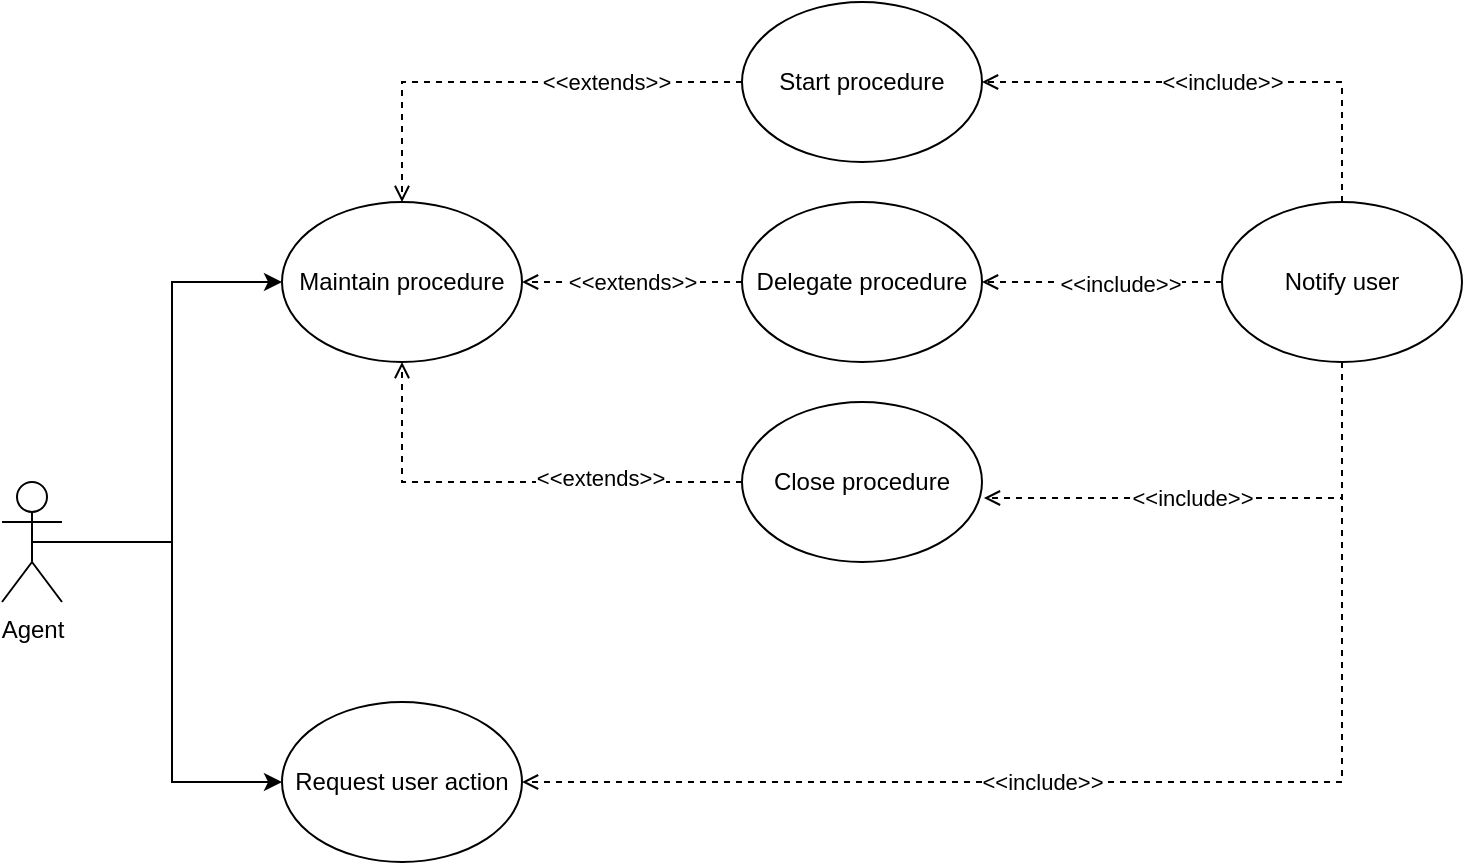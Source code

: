 <mxfile version="13.3.5" type="device"><diagram name="Page-1" id="c4acf3e9-155e-7222-9cf6-157b1a14988f"><mxGraphModel dx="1086" dy="807" grid="1" gridSize="10" guides="1" tooltips="1" connect="1" arrows="1" fold="1" page="1" pageScale="1" pageWidth="850" pageHeight="1100" background="#ffffff" math="0" shadow="0"><root><mxCell id="0"/><mxCell id="1" parent="0"/><mxCell id="tD8MVuSNk1dm8cyAgT25-13" style="edgeStyle=orthogonalEdgeStyle;rounded=0;orthogonalLoop=1;jettySize=auto;html=1;entryX=0;entryY=0.5;entryDx=0;entryDy=0;" edge="1" parent="1" source="tD8MVuSNk1dm8cyAgT25-1" target="tD8MVuSNk1dm8cyAgT25-3"><mxGeometry relative="1" as="geometry"/></mxCell><mxCell id="tD8MVuSNk1dm8cyAgT25-1" value="Agent" style="shape=umlActor;verticalLabelPosition=bottom;labelBackgroundColor=#ffffff;verticalAlign=top;html=1;outlineConnect=0;" vertex="1" parent="1"><mxGeometry x="70" y="260" width="30" height="60" as="geometry"/></mxCell><mxCell id="tD8MVuSNk1dm8cyAgT25-3" value="Maintain procedure" style="ellipse;whiteSpace=wrap;html=1;" vertex="1" parent="1"><mxGeometry x="210" y="120" width="120" height="80" as="geometry"/></mxCell><mxCell id="tD8MVuSNk1dm8cyAgT25-10" style="edgeStyle=orthogonalEdgeStyle;rounded=0;orthogonalLoop=1;jettySize=auto;html=1;dashed=1;endArrow=open;endFill=0;startArrow=none;startFill=0;" edge="1" parent="1" source="tD8MVuSNk1dm8cyAgT25-7" target="tD8MVuSNk1dm8cyAgT25-3"><mxGeometry relative="1" as="geometry"/></mxCell><mxCell id="tD8MVuSNk1dm8cyAgT25-18" value="&amp;lt;&amp;lt;extends&amp;gt;&amp;gt;" style="edgeLabel;html=1;align=center;verticalAlign=middle;resizable=0;points=[];" vertex="1" connectable="0" parent="tD8MVuSNk1dm8cyAgT25-10"><mxGeometry x="-0.408" relative="1" as="geometry"><mxPoint as="offset"/></mxGeometry></mxCell><mxCell id="tD8MVuSNk1dm8cyAgT25-7" value="Start procedure" style="ellipse;whiteSpace=wrap;html=1;" vertex="1" parent="1"><mxGeometry x="440" y="20" width="120" height="80" as="geometry"/></mxCell><mxCell id="tD8MVuSNk1dm8cyAgT25-8" value="Delegate procedure" style="ellipse;whiteSpace=wrap;html=1;" vertex="1" parent="1"><mxGeometry x="440" y="120" width="120" height="80" as="geometry"/></mxCell><mxCell id="tD8MVuSNk1dm8cyAgT25-9" value="Close procedure" style="ellipse;whiteSpace=wrap;html=1;" vertex="1" parent="1"><mxGeometry x="440" y="220" width="120" height="80" as="geometry"/></mxCell><mxCell id="tD8MVuSNk1dm8cyAgT25-14" value="&amp;lt;&amp;lt;extends&amp;gt;&amp;gt;" style="edgeStyle=orthogonalEdgeStyle;rounded=0;orthogonalLoop=1;jettySize=auto;html=1;dashed=1;endArrow=open;endFill=0;exitX=0;exitY=0.5;exitDx=0;exitDy=0;entryX=1;entryY=0.5;entryDx=0;entryDy=0;startArrow=none;startFill=0;" edge="1" parent="1" source="tD8MVuSNk1dm8cyAgT25-8" target="tD8MVuSNk1dm8cyAgT25-3"><mxGeometry relative="1" as="geometry"><mxPoint x="440" y="220" as="sourcePoint"/><mxPoint x="250" y="280" as="targetPoint"/></mxGeometry></mxCell><mxCell id="tD8MVuSNk1dm8cyAgT25-15" style="edgeStyle=orthogonalEdgeStyle;rounded=0;orthogonalLoop=1;jettySize=auto;html=1;dashed=1;endArrow=open;endFill=0;exitX=0;exitY=0.5;exitDx=0;exitDy=0;entryX=0.5;entryY=1;entryDx=0;entryDy=0;startArrow=none;startFill=0;" edge="1" parent="1" source="tD8MVuSNk1dm8cyAgT25-9" target="tD8MVuSNk1dm8cyAgT25-3"><mxGeometry relative="1" as="geometry"><mxPoint x="390" y="270" as="sourcePoint"/><mxPoint x="260" y="270" as="targetPoint"/></mxGeometry></mxCell><mxCell id="tD8MVuSNk1dm8cyAgT25-19" value="&amp;lt;&amp;lt;extends&amp;gt;&amp;gt;" style="edgeLabel;html=1;align=center;verticalAlign=middle;resizable=0;points=[];" vertex="1" connectable="0" parent="tD8MVuSNk1dm8cyAgT25-15"><mxGeometry x="-0.384" y="-2" relative="1" as="geometry"><mxPoint as="offset"/></mxGeometry></mxCell><mxCell id="tD8MVuSNk1dm8cyAgT25-22" value="&amp;lt;&amp;lt;include&amp;gt;&amp;gt;" style="edgeStyle=orthogonalEdgeStyle;rounded=0;orthogonalLoop=1;jettySize=auto;html=1;entryX=1;entryY=0.5;entryDx=0;entryDy=0;dashed=1;startArrow=none;startFill=0;endArrow=open;endFill=0;exitX=0.5;exitY=0;exitDx=0;exitDy=0;" edge="1" parent="1" source="tD8MVuSNk1dm8cyAgT25-21" target="tD8MVuSNk1dm8cyAgT25-7"><mxGeometry relative="1" as="geometry"/></mxCell><mxCell id="tD8MVuSNk1dm8cyAgT25-23" style="edgeStyle=orthogonalEdgeStyle;rounded=0;orthogonalLoop=1;jettySize=auto;html=1;entryX=1;entryY=0.5;entryDx=0;entryDy=0;dashed=1;startArrow=none;startFill=0;endArrow=open;endFill=0;" edge="1" parent="1" source="tD8MVuSNk1dm8cyAgT25-21" target="tD8MVuSNk1dm8cyAgT25-8"><mxGeometry relative="1" as="geometry"/></mxCell><mxCell id="tD8MVuSNk1dm8cyAgT25-26" value="&amp;lt;&amp;lt;include&amp;gt;&amp;gt;" style="edgeLabel;html=1;align=center;verticalAlign=middle;resizable=0;points=[];" vertex="1" connectable="0" parent="tD8MVuSNk1dm8cyAgT25-23"><mxGeometry x="-0.143" y="1" relative="1" as="geometry"><mxPoint as="offset"/></mxGeometry></mxCell><mxCell id="tD8MVuSNk1dm8cyAgT25-24" value="" style="edgeStyle=orthogonalEdgeStyle;rounded=0;orthogonalLoop=1;jettySize=auto;html=1;entryX=1.008;entryY=0.6;entryDx=0;entryDy=0;entryPerimeter=0;dashed=1;startArrow=none;startFill=0;endArrow=open;endFill=0;exitX=0.5;exitY=1;exitDx=0;exitDy=0;" edge="1" parent="1" source="tD8MVuSNk1dm8cyAgT25-21" target="tD8MVuSNk1dm8cyAgT25-9"><mxGeometry relative="1" as="geometry"/></mxCell><mxCell id="tD8MVuSNk1dm8cyAgT25-27" value="&amp;lt;&amp;lt;include&amp;gt;&amp;gt;" style="edgeLabel;html=1;align=center;verticalAlign=middle;resizable=0;points=[];" vertex="1" connectable="0" parent="tD8MVuSNk1dm8cyAgT25-24"><mxGeometry x="0.161" relative="1" as="geometry"><mxPoint as="offset"/></mxGeometry></mxCell><mxCell id="tD8MVuSNk1dm8cyAgT25-21" value="Notify user" style="ellipse;whiteSpace=wrap;html=1;" vertex="1" parent="1"><mxGeometry x="680" y="120" width="120" height="80" as="geometry"/></mxCell><mxCell id="tD8MVuSNk1dm8cyAgT25-28" value="Request user action" style="ellipse;whiteSpace=wrap;html=1;" vertex="1" parent="1"><mxGeometry x="210" y="370" width="120" height="80" as="geometry"/></mxCell><mxCell id="tD8MVuSNk1dm8cyAgT25-29" style="edgeStyle=orthogonalEdgeStyle;rounded=0;orthogonalLoop=1;jettySize=auto;html=1;entryX=0;entryY=0.5;entryDx=0;entryDy=0;exitX=0.5;exitY=0.5;exitDx=0;exitDy=0;exitPerimeter=0;" edge="1" parent="1" source="tD8MVuSNk1dm8cyAgT25-1" target="tD8MVuSNk1dm8cyAgT25-28"><mxGeometry relative="1" as="geometry"><mxPoint x="110" y="300" as="sourcePoint"/><mxPoint x="220" y="170" as="targetPoint"/></mxGeometry></mxCell><mxCell id="tD8MVuSNk1dm8cyAgT25-30" value="" style="edgeStyle=orthogonalEdgeStyle;rounded=0;orthogonalLoop=1;jettySize=auto;html=1;entryX=1;entryY=0.5;entryDx=0;entryDy=0;dashed=1;startArrow=none;startFill=0;endArrow=open;endFill=0;exitX=0.5;exitY=1;exitDx=0;exitDy=0;" edge="1" parent="1" source="tD8MVuSNk1dm8cyAgT25-21" target="tD8MVuSNk1dm8cyAgT25-28"><mxGeometry relative="1" as="geometry"><mxPoint x="749.04" y="360" as="sourcePoint"/><mxPoint x="570" y="428" as="targetPoint"/></mxGeometry></mxCell><mxCell id="tD8MVuSNk1dm8cyAgT25-31" value="&amp;lt;&amp;lt;include&amp;gt;&amp;gt;" style="edgeLabel;html=1;align=center;verticalAlign=middle;resizable=0;points=[];" vertex="1" connectable="0" parent="tD8MVuSNk1dm8cyAgT25-30"><mxGeometry x="0.161" relative="1" as="geometry"><mxPoint as="offset"/></mxGeometry></mxCell></root></mxGraphModel></diagram></mxfile>